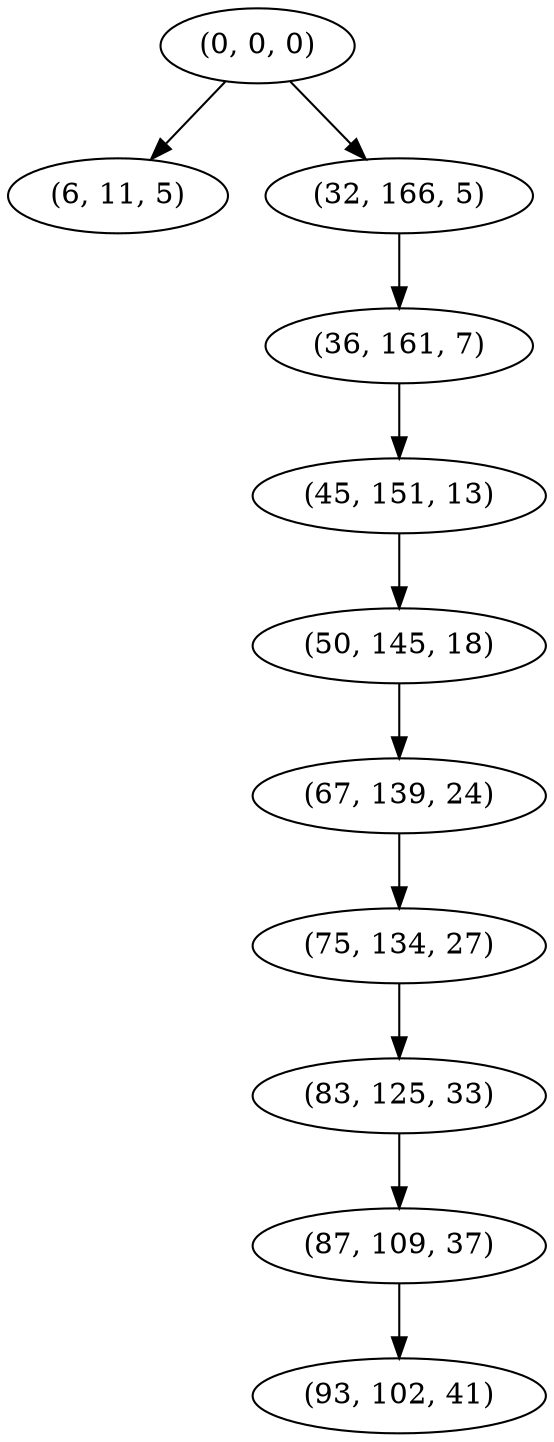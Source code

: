 digraph tree {
    "(0, 0, 0)";
    "(6, 11, 5)";
    "(32, 166, 5)";
    "(36, 161, 7)";
    "(45, 151, 13)";
    "(50, 145, 18)";
    "(67, 139, 24)";
    "(75, 134, 27)";
    "(83, 125, 33)";
    "(87, 109, 37)";
    "(93, 102, 41)";
    "(0, 0, 0)" -> "(6, 11, 5)";
    "(0, 0, 0)" -> "(32, 166, 5)";
    "(32, 166, 5)" -> "(36, 161, 7)";
    "(36, 161, 7)" -> "(45, 151, 13)";
    "(45, 151, 13)" -> "(50, 145, 18)";
    "(50, 145, 18)" -> "(67, 139, 24)";
    "(67, 139, 24)" -> "(75, 134, 27)";
    "(75, 134, 27)" -> "(83, 125, 33)";
    "(83, 125, 33)" -> "(87, 109, 37)";
    "(87, 109, 37)" -> "(93, 102, 41)";
}
